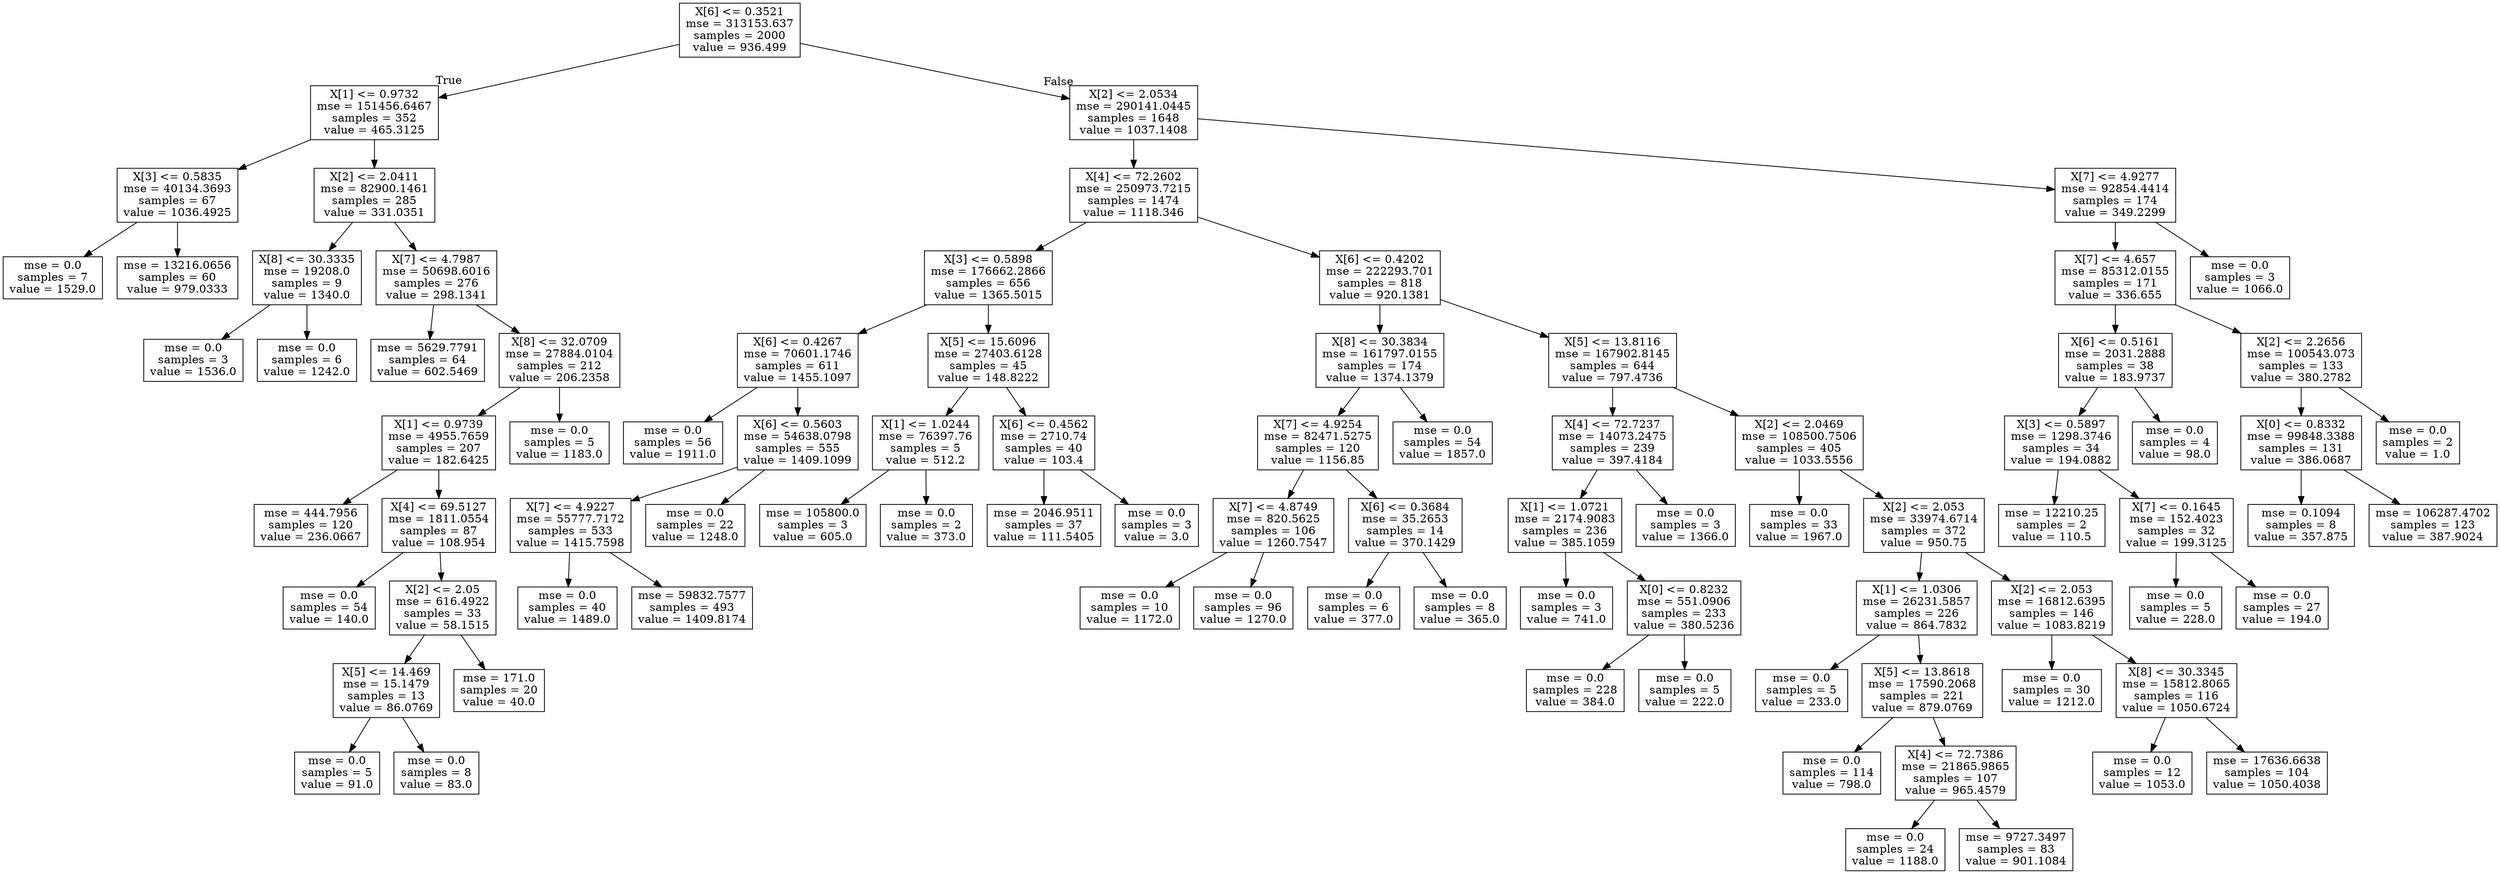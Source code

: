digraph Tree {
node [shape=box] ;
0 [label="X[6] <= 0.3521\nmse = 313153.637\nsamples = 2000\nvalue = 936.499"] ;
1 [label="X[1] <= 0.9732\nmse = 151456.6467\nsamples = 352\nvalue = 465.3125"] ;
0 -> 1 [labeldistance=2.5, labelangle=45, headlabel="True"] ;
2 [label="X[3] <= 0.5835\nmse = 40134.3693\nsamples = 67\nvalue = 1036.4925"] ;
1 -> 2 ;
3 [label="mse = 0.0\nsamples = 7\nvalue = 1529.0"] ;
2 -> 3 ;
4 [label="mse = 13216.0656\nsamples = 60\nvalue = 979.0333"] ;
2 -> 4 ;
5 [label="X[2] <= 2.0411\nmse = 82900.1461\nsamples = 285\nvalue = 331.0351"] ;
1 -> 5 ;
6 [label="X[8] <= 30.3335\nmse = 19208.0\nsamples = 9\nvalue = 1340.0"] ;
5 -> 6 ;
7 [label="mse = 0.0\nsamples = 3\nvalue = 1536.0"] ;
6 -> 7 ;
8 [label="mse = 0.0\nsamples = 6\nvalue = 1242.0"] ;
6 -> 8 ;
9 [label="X[7] <= 4.7987\nmse = 50698.6016\nsamples = 276\nvalue = 298.1341"] ;
5 -> 9 ;
10 [label="mse = 5629.7791\nsamples = 64\nvalue = 602.5469"] ;
9 -> 10 ;
11 [label="X[8] <= 32.0709\nmse = 27884.0104\nsamples = 212\nvalue = 206.2358"] ;
9 -> 11 ;
12 [label="X[1] <= 0.9739\nmse = 4955.7659\nsamples = 207\nvalue = 182.6425"] ;
11 -> 12 ;
13 [label="mse = 444.7956\nsamples = 120\nvalue = 236.0667"] ;
12 -> 13 ;
14 [label="X[4] <= 69.5127\nmse = 1811.0554\nsamples = 87\nvalue = 108.954"] ;
12 -> 14 ;
15 [label="mse = 0.0\nsamples = 54\nvalue = 140.0"] ;
14 -> 15 ;
16 [label="X[2] <= 2.05\nmse = 616.4922\nsamples = 33\nvalue = 58.1515"] ;
14 -> 16 ;
17 [label="X[5] <= 14.469\nmse = 15.1479\nsamples = 13\nvalue = 86.0769"] ;
16 -> 17 ;
18 [label="mse = 0.0\nsamples = 5\nvalue = 91.0"] ;
17 -> 18 ;
19 [label="mse = 0.0\nsamples = 8\nvalue = 83.0"] ;
17 -> 19 ;
20 [label="mse = 171.0\nsamples = 20\nvalue = 40.0"] ;
16 -> 20 ;
21 [label="mse = 0.0\nsamples = 5\nvalue = 1183.0"] ;
11 -> 21 ;
22 [label="X[2] <= 2.0534\nmse = 290141.0445\nsamples = 1648\nvalue = 1037.1408"] ;
0 -> 22 [labeldistance=2.5, labelangle=-45, headlabel="False"] ;
23 [label="X[4] <= 72.2602\nmse = 250973.7215\nsamples = 1474\nvalue = 1118.346"] ;
22 -> 23 ;
24 [label="X[3] <= 0.5898\nmse = 176662.2866\nsamples = 656\nvalue = 1365.5015"] ;
23 -> 24 ;
25 [label="X[6] <= 0.4267\nmse = 70601.1746\nsamples = 611\nvalue = 1455.1097"] ;
24 -> 25 ;
26 [label="mse = 0.0\nsamples = 56\nvalue = 1911.0"] ;
25 -> 26 ;
27 [label="X[6] <= 0.5603\nmse = 54638.0798\nsamples = 555\nvalue = 1409.1099"] ;
25 -> 27 ;
28 [label="X[7] <= 4.9227\nmse = 55777.7172\nsamples = 533\nvalue = 1415.7598"] ;
27 -> 28 ;
29 [label="mse = 0.0\nsamples = 40\nvalue = 1489.0"] ;
28 -> 29 ;
30 [label="mse = 59832.7577\nsamples = 493\nvalue = 1409.8174"] ;
28 -> 30 ;
31 [label="mse = 0.0\nsamples = 22\nvalue = 1248.0"] ;
27 -> 31 ;
32 [label="X[5] <= 15.6096\nmse = 27403.6128\nsamples = 45\nvalue = 148.8222"] ;
24 -> 32 ;
33 [label="X[1] <= 1.0244\nmse = 76397.76\nsamples = 5\nvalue = 512.2"] ;
32 -> 33 ;
34 [label="mse = 105800.0\nsamples = 3\nvalue = 605.0"] ;
33 -> 34 ;
35 [label="mse = 0.0\nsamples = 2\nvalue = 373.0"] ;
33 -> 35 ;
36 [label="X[6] <= 0.4562\nmse = 2710.74\nsamples = 40\nvalue = 103.4"] ;
32 -> 36 ;
37 [label="mse = 2046.9511\nsamples = 37\nvalue = 111.5405"] ;
36 -> 37 ;
38 [label="mse = 0.0\nsamples = 3\nvalue = 3.0"] ;
36 -> 38 ;
39 [label="X[6] <= 0.4202\nmse = 222293.701\nsamples = 818\nvalue = 920.1381"] ;
23 -> 39 ;
40 [label="X[8] <= 30.3834\nmse = 161797.0155\nsamples = 174\nvalue = 1374.1379"] ;
39 -> 40 ;
41 [label="X[7] <= 4.9254\nmse = 82471.5275\nsamples = 120\nvalue = 1156.85"] ;
40 -> 41 ;
42 [label="X[7] <= 4.8749\nmse = 820.5625\nsamples = 106\nvalue = 1260.7547"] ;
41 -> 42 ;
43 [label="mse = 0.0\nsamples = 10\nvalue = 1172.0"] ;
42 -> 43 ;
44 [label="mse = 0.0\nsamples = 96\nvalue = 1270.0"] ;
42 -> 44 ;
45 [label="X[6] <= 0.3684\nmse = 35.2653\nsamples = 14\nvalue = 370.1429"] ;
41 -> 45 ;
46 [label="mse = 0.0\nsamples = 6\nvalue = 377.0"] ;
45 -> 46 ;
47 [label="mse = 0.0\nsamples = 8\nvalue = 365.0"] ;
45 -> 47 ;
48 [label="mse = 0.0\nsamples = 54\nvalue = 1857.0"] ;
40 -> 48 ;
49 [label="X[5] <= 13.8116\nmse = 167902.8145\nsamples = 644\nvalue = 797.4736"] ;
39 -> 49 ;
50 [label="X[4] <= 72.7237\nmse = 14073.2475\nsamples = 239\nvalue = 397.4184"] ;
49 -> 50 ;
51 [label="X[1] <= 1.0721\nmse = 2174.9083\nsamples = 236\nvalue = 385.1059"] ;
50 -> 51 ;
52 [label="mse = 0.0\nsamples = 3\nvalue = 741.0"] ;
51 -> 52 ;
53 [label="X[0] <= 0.8232\nmse = 551.0906\nsamples = 233\nvalue = 380.5236"] ;
51 -> 53 ;
54 [label="mse = 0.0\nsamples = 228\nvalue = 384.0"] ;
53 -> 54 ;
55 [label="mse = 0.0\nsamples = 5\nvalue = 222.0"] ;
53 -> 55 ;
56 [label="mse = 0.0\nsamples = 3\nvalue = 1366.0"] ;
50 -> 56 ;
57 [label="X[2] <= 2.0469\nmse = 108500.7506\nsamples = 405\nvalue = 1033.5556"] ;
49 -> 57 ;
58 [label="mse = 0.0\nsamples = 33\nvalue = 1967.0"] ;
57 -> 58 ;
59 [label="X[2] <= 2.053\nmse = 33974.6714\nsamples = 372\nvalue = 950.75"] ;
57 -> 59 ;
60 [label="X[1] <= 1.0306\nmse = 26231.5857\nsamples = 226\nvalue = 864.7832"] ;
59 -> 60 ;
61 [label="mse = 0.0\nsamples = 5\nvalue = 233.0"] ;
60 -> 61 ;
62 [label="X[5] <= 13.8618\nmse = 17590.2068\nsamples = 221\nvalue = 879.0769"] ;
60 -> 62 ;
63 [label="mse = 0.0\nsamples = 114\nvalue = 798.0"] ;
62 -> 63 ;
64 [label="X[4] <= 72.7386\nmse = 21865.9865\nsamples = 107\nvalue = 965.4579"] ;
62 -> 64 ;
65 [label="mse = 0.0\nsamples = 24\nvalue = 1188.0"] ;
64 -> 65 ;
66 [label="mse = 9727.3497\nsamples = 83\nvalue = 901.1084"] ;
64 -> 66 ;
67 [label="X[2] <= 2.053\nmse = 16812.6395\nsamples = 146\nvalue = 1083.8219"] ;
59 -> 67 ;
68 [label="mse = 0.0\nsamples = 30\nvalue = 1212.0"] ;
67 -> 68 ;
69 [label="X[8] <= 30.3345\nmse = 15812.8065\nsamples = 116\nvalue = 1050.6724"] ;
67 -> 69 ;
70 [label="mse = 0.0\nsamples = 12\nvalue = 1053.0"] ;
69 -> 70 ;
71 [label="mse = 17636.6638\nsamples = 104\nvalue = 1050.4038"] ;
69 -> 71 ;
72 [label="X[7] <= 4.9277\nmse = 92854.4414\nsamples = 174\nvalue = 349.2299"] ;
22 -> 72 ;
73 [label="X[7] <= 4.657\nmse = 85312.0155\nsamples = 171\nvalue = 336.655"] ;
72 -> 73 ;
74 [label="X[6] <= 0.5161\nmse = 2031.2888\nsamples = 38\nvalue = 183.9737"] ;
73 -> 74 ;
75 [label="X[3] <= 0.5897\nmse = 1298.3746\nsamples = 34\nvalue = 194.0882"] ;
74 -> 75 ;
76 [label="mse = 12210.25\nsamples = 2\nvalue = 110.5"] ;
75 -> 76 ;
77 [label="X[7] <= 0.1645\nmse = 152.4023\nsamples = 32\nvalue = 199.3125"] ;
75 -> 77 ;
78 [label="mse = 0.0\nsamples = 5\nvalue = 228.0"] ;
77 -> 78 ;
79 [label="mse = 0.0\nsamples = 27\nvalue = 194.0"] ;
77 -> 79 ;
80 [label="mse = 0.0\nsamples = 4\nvalue = 98.0"] ;
74 -> 80 ;
81 [label="X[2] <= 2.2656\nmse = 100543.073\nsamples = 133\nvalue = 380.2782"] ;
73 -> 81 ;
82 [label="X[0] <= 0.8332\nmse = 99848.3388\nsamples = 131\nvalue = 386.0687"] ;
81 -> 82 ;
83 [label="mse = 0.1094\nsamples = 8\nvalue = 357.875"] ;
82 -> 83 ;
84 [label="mse = 106287.4702\nsamples = 123\nvalue = 387.9024"] ;
82 -> 84 ;
85 [label="mse = 0.0\nsamples = 2\nvalue = 1.0"] ;
81 -> 85 ;
86 [label="mse = 0.0\nsamples = 3\nvalue = 1066.0"] ;
72 -> 86 ;
}
